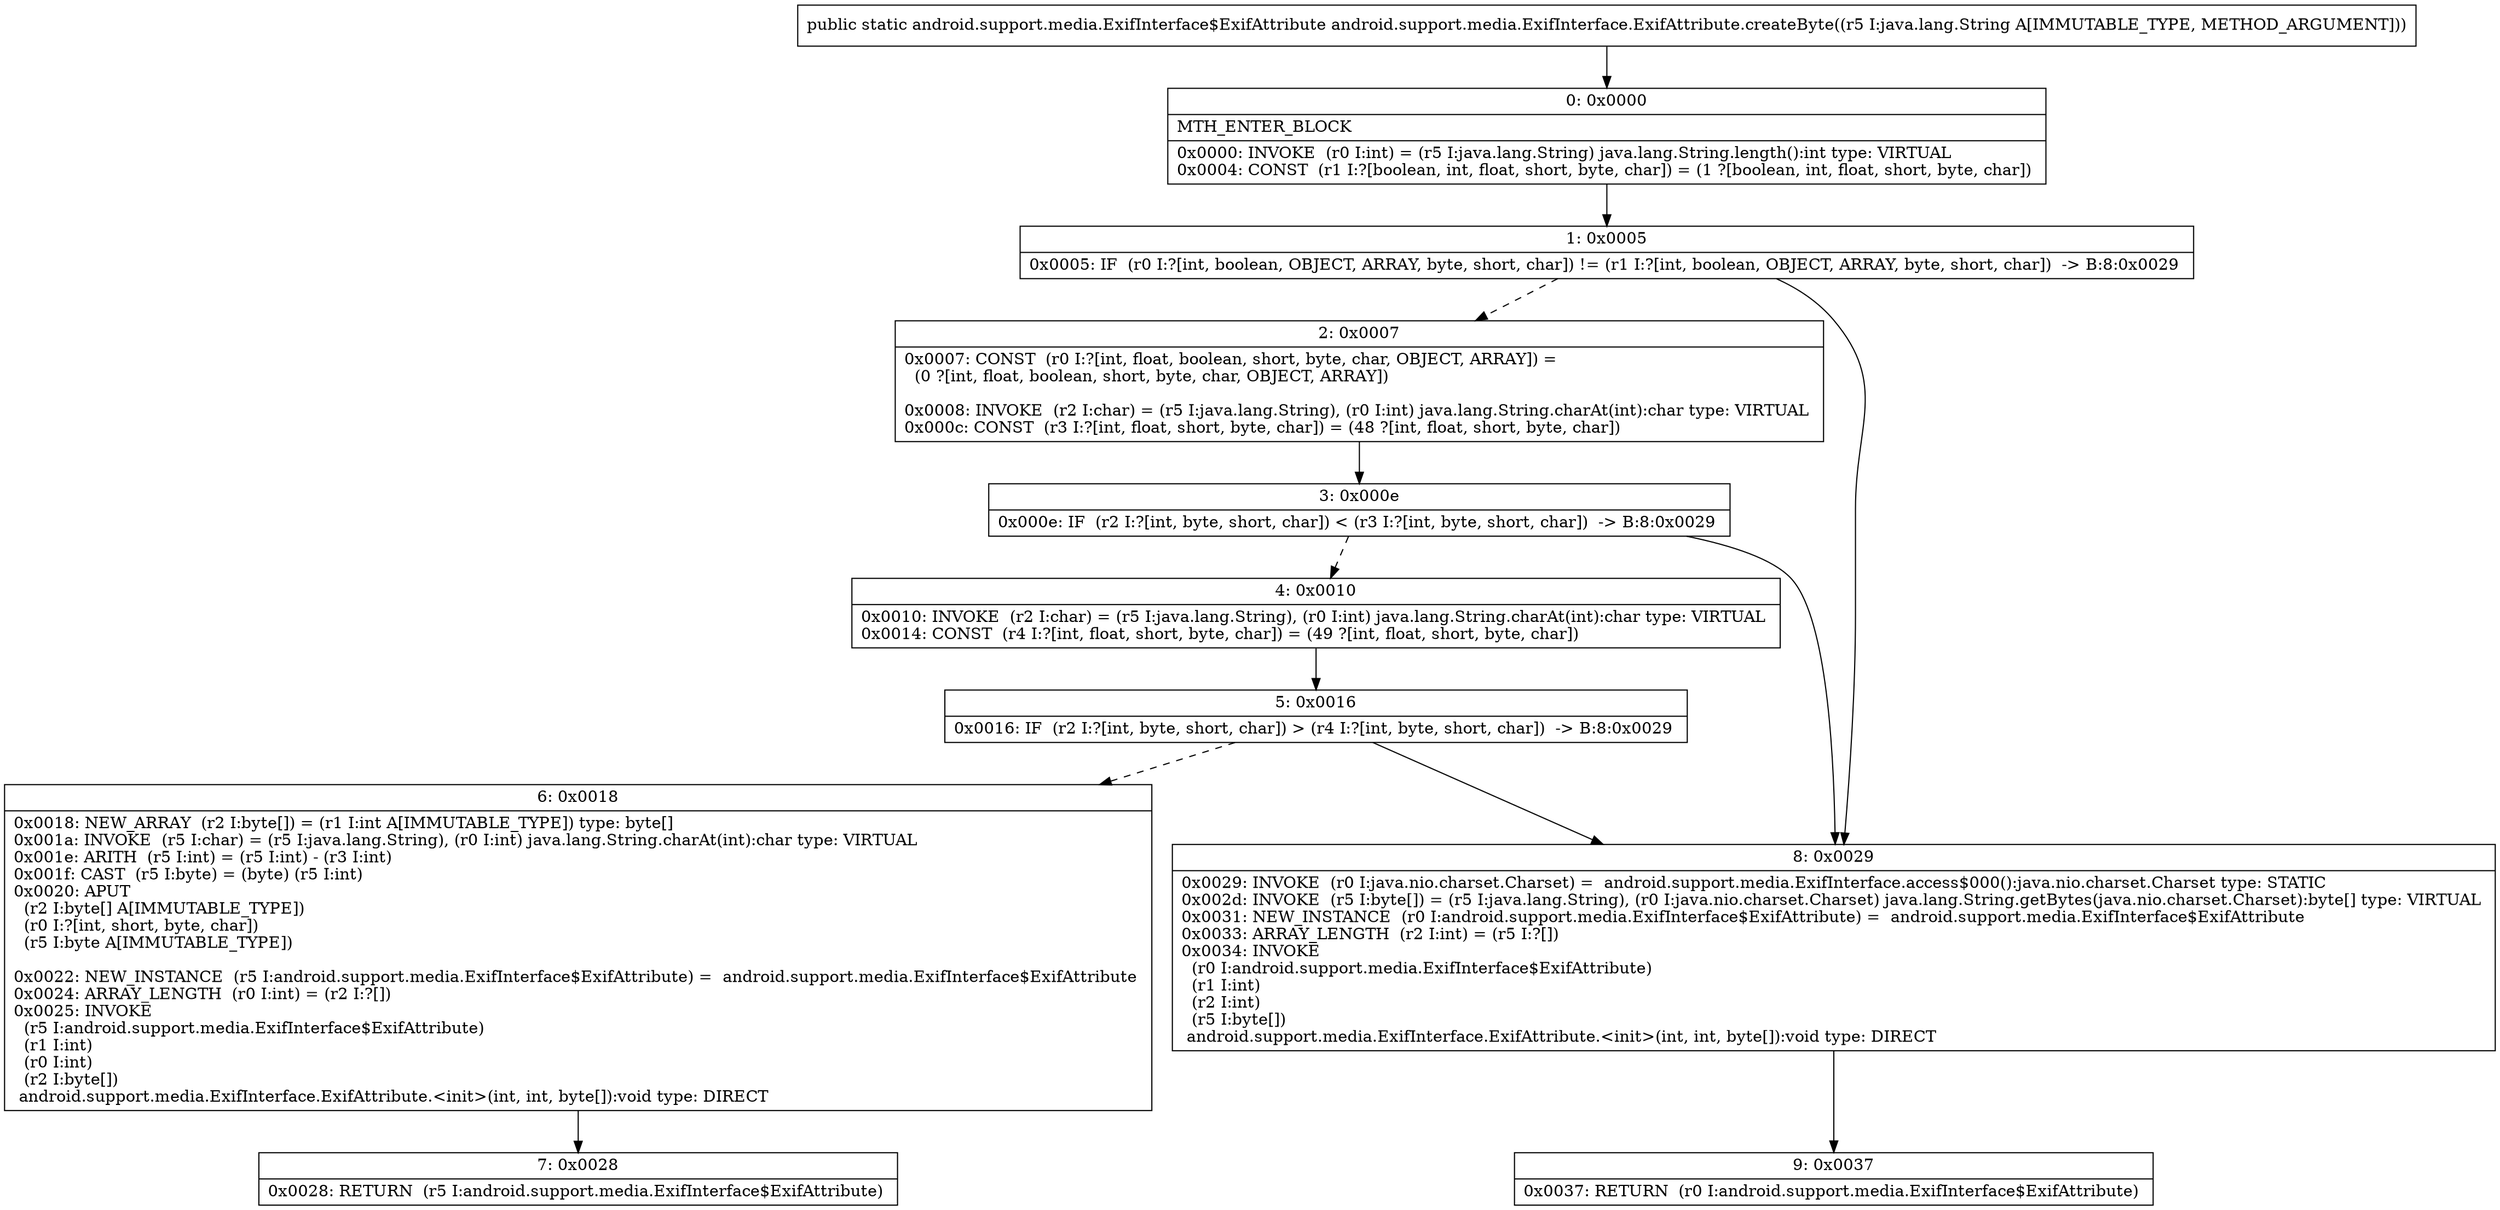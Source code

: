 digraph "CFG forandroid.support.media.ExifInterface.ExifAttribute.createByte(Ljava\/lang\/String;)Landroid\/support\/media\/ExifInterface$ExifAttribute;" {
Node_0 [shape=record,label="{0\:\ 0x0000|MTH_ENTER_BLOCK\l|0x0000: INVOKE  (r0 I:int) = (r5 I:java.lang.String) java.lang.String.length():int type: VIRTUAL \l0x0004: CONST  (r1 I:?[boolean, int, float, short, byte, char]) = (1 ?[boolean, int, float, short, byte, char]) \l}"];
Node_1 [shape=record,label="{1\:\ 0x0005|0x0005: IF  (r0 I:?[int, boolean, OBJECT, ARRAY, byte, short, char]) != (r1 I:?[int, boolean, OBJECT, ARRAY, byte, short, char])  \-\> B:8:0x0029 \l}"];
Node_2 [shape=record,label="{2\:\ 0x0007|0x0007: CONST  (r0 I:?[int, float, boolean, short, byte, char, OBJECT, ARRAY]) = \l  (0 ?[int, float, boolean, short, byte, char, OBJECT, ARRAY])\l \l0x0008: INVOKE  (r2 I:char) = (r5 I:java.lang.String), (r0 I:int) java.lang.String.charAt(int):char type: VIRTUAL \l0x000c: CONST  (r3 I:?[int, float, short, byte, char]) = (48 ?[int, float, short, byte, char]) \l}"];
Node_3 [shape=record,label="{3\:\ 0x000e|0x000e: IF  (r2 I:?[int, byte, short, char]) \< (r3 I:?[int, byte, short, char])  \-\> B:8:0x0029 \l}"];
Node_4 [shape=record,label="{4\:\ 0x0010|0x0010: INVOKE  (r2 I:char) = (r5 I:java.lang.String), (r0 I:int) java.lang.String.charAt(int):char type: VIRTUAL \l0x0014: CONST  (r4 I:?[int, float, short, byte, char]) = (49 ?[int, float, short, byte, char]) \l}"];
Node_5 [shape=record,label="{5\:\ 0x0016|0x0016: IF  (r2 I:?[int, byte, short, char]) \> (r4 I:?[int, byte, short, char])  \-\> B:8:0x0029 \l}"];
Node_6 [shape=record,label="{6\:\ 0x0018|0x0018: NEW_ARRAY  (r2 I:byte[]) = (r1 I:int A[IMMUTABLE_TYPE]) type: byte[] \l0x001a: INVOKE  (r5 I:char) = (r5 I:java.lang.String), (r0 I:int) java.lang.String.charAt(int):char type: VIRTUAL \l0x001e: ARITH  (r5 I:int) = (r5 I:int) \- (r3 I:int) \l0x001f: CAST  (r5 I:byte) = (byte) (r5 I:int) \l0x0020: APUT  \l  (r2 I:byte[] A[IMMUTABLE_TYPE])\l  (r0 I:?[int, short, byte, char])\l  (r5 I:byte A[IMMUTABLE_TYPE])\l \l0x0022: NEW_INSTANCE  (r5 I:android.support.media.ExifInterface$ExifAttribute) =  android.support.media.ExifInterface$ExifAttribute \l0x0024: ARRAY_LENGTH  (r0 I:int) = (r2 I:?[]) \l0x0025: INVOKE  \l  (r5 I:android.support.media.ExifInterface$ExifAttribute)\l  (r1 I:int)\l  (r0 I:int)\l  (r2 I:byte[])\l android.support.media.ExifInterface.ExifAttribute.\<init\>(int, int, byte[]):void type: DIRECT \l}"];
Node_7 [shape=record,label="{7\:\ 0x0028|0x0028: RETURN  (r5 I:android.support.media.ExifInterface$ExifAttribute) \l}"];
Node_8 [shape=record,label="{8\:\ 0x0029|0x0029: INVOKE  (r0 I:java.nio.charset.Charset) =  android.support.media.ExifInterface.access$000():java.nio.charset.Charset type: STATIC \l0x002d: INVOKE  (r5 I:byte[]) = (r5 I:java.lang.String), (r0 I:java.nio.charset.Charset) java.lang.String.getBytes(java.nio.charset.Charset):byte[] type: VIRTUAL \l0x0031: NEW_INSTANCE  (r0 I:android.support.media.ExifInterface$ExifAttribute) =  android.support.media.ExifInterface$ExifAttribute \l0x0033: ARRAY_LENGTH  (r2 I:int) = (r5 I:?[]) \l0x0034: INVOKE  \l  (r0 I:android.support.media.ExifInterface$ExifAttribute)\l  (r1 I:int)\l  (r2 I:int)\l  (r5 I:byte[])\l android.support.media.ExifInterface.ExifAttribute.\<init\>(int, int, byte[]):void type: DIRECT \l}"];
Node_9 [shape=record,label="{9\:\ 0x0037|0x0037: RETURN  (r0 I:android.support.media.ExifInterface$ExifAttribute) \l}"];
MethodNode[shape=record,label="{public static android.support.media.ExifInterface$ExifAttribute android.support.media.ExifInterface.ExifAttribute.createByte((r5 I:java.lang.String A[IMMUTABLE_TYPE, METHOD_ARGUMENT])) }"];
MethodNode -> Node_0;
Node_0 -> Node_1;
Node_1 -> Node_2[style=dashed];
Node_1 -> Node_8;
Node_2 -> Node_3;
Node_3 -> Node_4[style=dashed];
Node_3 -> Node_8;
Node_4 -> Node_5;
Node_5 -> Node_6[style=dashed];
Node_5 -> Node_8;
Node_6 -> Node_7;
Node_8 -> Node_9;
}

